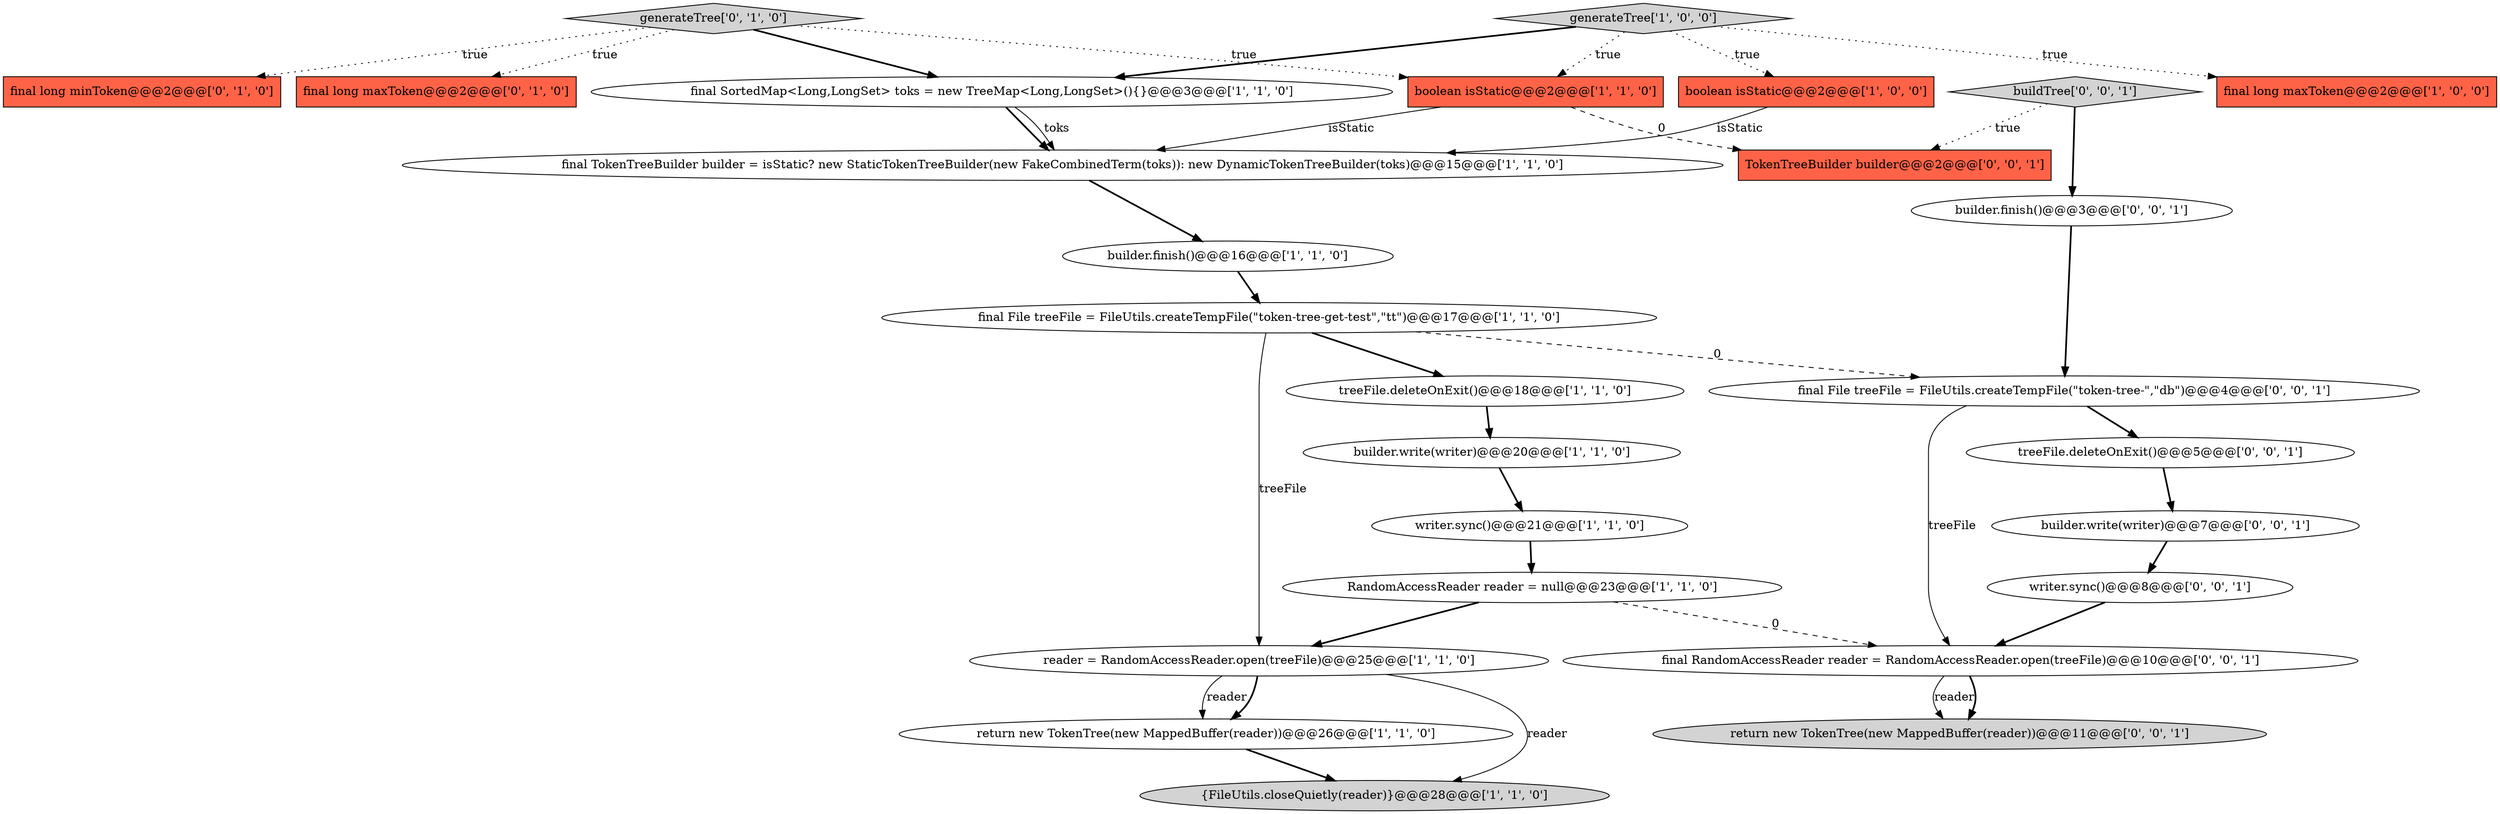 digraph {
3 [style = filled, label = "writer.sync()@@@21@@@['1', '1', '0']", fillcolor = white, shape = ellipse image = "AAA0AAABBB1BBB"];
15 [style = filled, label = "final long minToken@@@2@@@['0', '1', '0']", fillcolor = tomato, shape = box image = "AAA0AAABBB2BBB"];
10 [style = filled, label = "final SortedMap<Long,LongSet> toks = new TreeMap<Long,LongSet>(){}@@@3@@@['1', '1', '0']", fillcolor = white, shape = ellipse image = "AAA0AAABBB1BBB"];
16 [style = filled, label = "generateTree['0', '1', '0']", fillcolor = lightgray, shape = diamond image = "AAA0AAABBB2BBB"];
14 [style = filled, label = "builder.finish()@@@16@@@['1', '1', '0']", fillcolor = white, shape = ellipse image = "AAA0AAABBB1BBB"];
7 [style = filled, label = "builder.write(writer)@@@20@@@['1', '1', '0']", fillcolor = white, shape = ellipse image = "AAA0AAABBB1BBB"];
8 [style = filled, label = "return new TokenTree(new MappedBuffer(reader))@@@26@@@['1', '1', '0']", fillcolor = white, shape = ellipse image = "AAA0AAABBB1BBB"];
13 [style = filled, label = "reader = RandomAccessReader.open(treeFile)@@@25@@@['1', '1', '0']", fillcolor = white, shape = ellipse image = "AAA0AAABBB1BBB"];
1 [style = filled, label = "RandomAccessReader reader = null@@@23@@@['1', '1', '0']", fillcolor = white, shape = ellipse image = "AAA0AAABBB1BBB"];
20 [style = filled, label = "final File treeFile = FileUtils.createTempFile(\"token-tree-\",\"db\")@@@4@@@['0', '0', '1']", fillcolor = white, shape = ellipse image = "AAA0AAABBB3BBB"];
2 [style = filled, label = "final TokenTreeBuilder builder = isStatic? new StaticTokenTreeBuilder(new FakeCombinedTerm(toks)): new DynamicTokenTreeBuilder(toks)@@@15@@@['1', '1', '0']", fillcolor = white, shape = ellipse image = "AAA0AAABBB1BBB"];
18 [style = filled, label = "builder.write(writer)@@@7@@@['0', '0', '1']", fillcolor = white, shape = ellipse image = "AAA0AAABBB3BBB"];
21 [style = filled, label = "writer.sync()@@@8@@@['0', '0', '1']", fillcolor = white, shape = ellipse image = "AAA0AAABBB3BBB"];
5 [style = filled, label = "{FileUtils.closeQuietly(reader)}@@@28@@@['1', '1', '0']", fillcolor = lightgray, shape = ellipse image = "AAA0AAABBB1BBB"];
12 [style = filled, label = "boolean isStatic@@@2@@@['1', '1', '0']", fillcolor = tomato, shape = box image = "AAA0AAABBB1BBB"];
4 [style = filled, label = "final File treeFile = FileUtils.createTempFile(\"token-tree-get-test\",\"tt\")@@@17@@@['1', '1', '0']", fillcolor = white, shape = ellipse image = "AAA0AAABBB1BBB"];
6 [style = filled, label = "boolean isStatic@@@2@@@['1', '0', '0']", fillcolor = tomato, shape = box image = "AAA0AAABBB1BBB"];
25 [style = filled, label = "final RandomAccessReader reader = RandomAccessReader.open(treeFile)@@@10@@@['0', '0', '1']", fillcolor = white, shape = ellipse image = "AAA0AAABBB3BBB"];
23 [style = filled, label = "TokenTreeBuilder builder@@@2@@@['0', '0', '1']", fillcolor = tomato, shape = box image = "AAA0AAABBB3BBB"];
24 [style = filled, label = "return new TokenTree(new MappedBuffer(reader))@@@11@@@['0', '0', '1']", fillcolor = lightgray, shape = ellipse image = "AAA0AAABBB3BBB"];
9 [style = filled, label = "treeFile.deleteOnExit()@@@18@@@['1', '1', '0']", fillcolor = white, shape = ellipse image = "AAA0AAABBB1BBB"];
17 [style = filled, label = "final long maxToken@@@2@@@['0', '1', '0']", fillcolor = tomato, shape = box image = "AAA0AAABBB2BBB"];
19 [style = filled, label = "buildTree['0', '0', '1']", fillcolor = lightgray, shape = diamond image = "AAA0AAABBB3BBB"];
26 [style = filled, label = "treeFile.deleteOnExit()@@@5@@@['0', '0', '1']", fillcolor = white, shape = ellipse image = "AAA0AAABBB3BBB"];
0 [style = filled, label = "final long maxToken@@@2@@@['1', '0', '0']", fillcolor = tomato, shape = box image = "AAA0AAABBB1BBB"];
22 [style = filled, label = "builder.finish()@@@3@@@['0', '0', '1']", fillcolor = white, shape = ellipse image = "AAA0AAABBB3BBB"];
11 [style = filled, label = "generateTree['1', '0', '0']", fillcolor = lightgray, shape = diamond image = "AAA0AAABBB1BBB"];
13->5 [style = solid, label="reader"];
25->24 [style = solid, label="reader"];
1->25 [style = dashed, label="0"];
26->18 [style = bold, label=""];
10->2 [style = bold, label=""];
8->5 [style = bold, label=""];
13->8 [style = solid, label="reader"];
11->12 [style = dotted, label="true"];
12->23 [style = dashed, label="0"];
12->2 [style = solid, label="isStatic"];
25->24 [style = bold, label=""];
19->22 [style = bold, label=""];
11->0 [style = dotted, label="true"];
22->20 [style = bold, label=""];
16->15 [style = dotted, label="true"];
16->10 [style = bold, label=""];
3->1 [style = bold, label=""];
7->3 [style = bold, label=""];
19->23 [style = dotted, label="true"];
21->25 [style = bold, label=""];
16->12 [style = dotted, label="true"];
11->10 [style = bold, label=""];
4->9 [style = bold, label=""];
11->6 [style = dotted, label="true"];
20->25 [style = solid, label="treeFile"];
6->2 [style = solid, label="isStatic"];
18->21 [style = bold, label=""];
2->14 [style = bold, label=""];
4->20 [style = dashed, label="0"];
13->8 [style = bold, label=""];
14->4 [style = bold, label=""];
4->13 [style = solid, label="treeFile"];
16->17 [style = dotted, label="true"];
20->26 [style = bold, label=""];
10->2 [style = solid, label="toks"];
1->13 [style = bold, label=""];
9->7 [style = bold, label=""];
}
